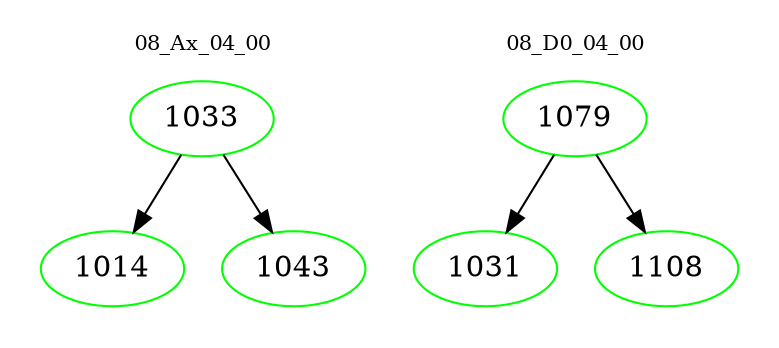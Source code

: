 digraph{
subgraph cluster_0 {
color = white
label = "08_Ax_04_00";
fontsize=10;
T0_1033 [label="1033", color="green"]
T0_1033 -> T0_1014 [color="black"]
T0_1014 [label="1014", color="green"]
T0_1033 -> T0_1043 [color="black"]
T0_1043 [label="1043", color="green"]
}
subgraph cluster_1 {
color = white
label = "08_D0_04_00";
fontsize=10;
T1_1079 [label="1079", color="green"]
T1_1079 -> T1_1031 [color="black"]
T1_1031 [label="1031", color="green"]
T1_1079 -> T1_1108 [color="black"]
T1_1108 [label="1108", color="green"]
}
}
